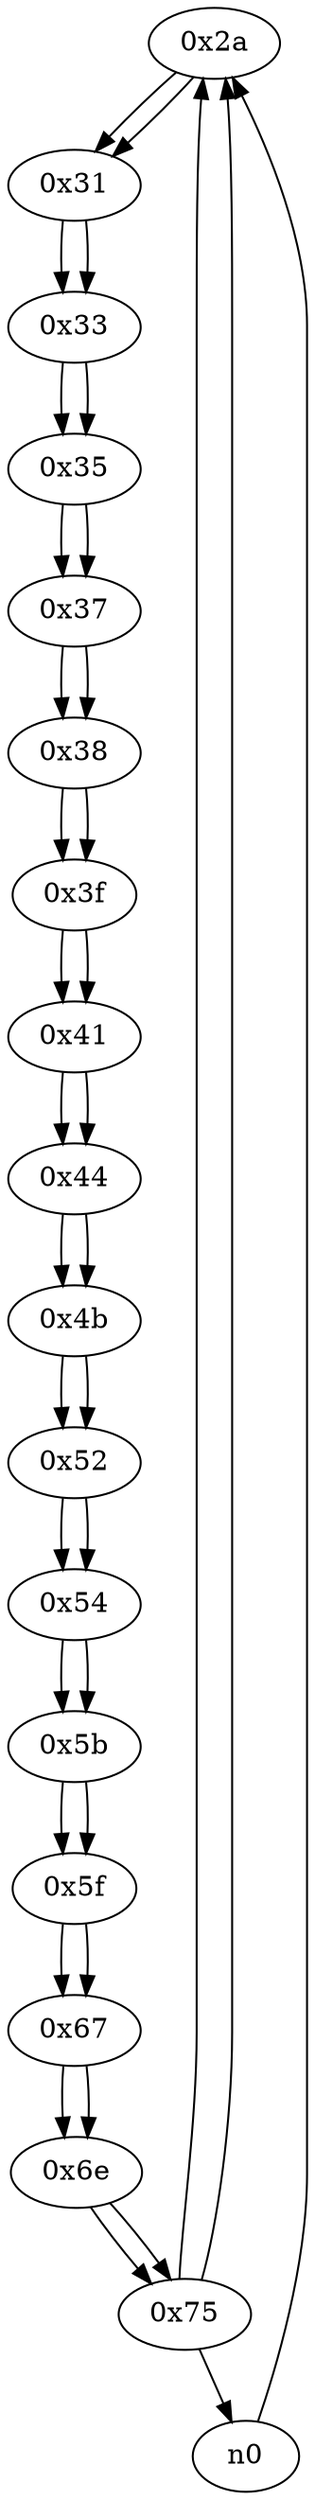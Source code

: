 digraph G{
/* nodes */
/* Start Freq.: 859 */
/* entry: 0x2a  */
  n1 [label="0x2a"]
  n2 [label="0x31"]
  n3 [label="0x35"]
  n4 [label="0x37"]
  n5 [label="0x38"]
  n6 [label="0x3f"]
  n7 [label="0x41"]
  n8 [label="0x44"]
  n9 [label="0x4b"]
  na [label="0x52"]
  nb [label="0x54"]
  nc [label="0x5b"]
  nd [label="0x33"]
  ne [label="0x5f"]
  nf [label="0x67"]
  n10 [label="0x6e"]
  n11 [label="0x75"]
/* edges */
n1 -> n2;
n11 -> n1;
n0 -> n1;
n2 -> nd;
n1 -> n2;
n3 -> n4;
nd -> n3;
n4 -> n5;
n3 -> n4;
n5 -> n6;
n4 -> n5;
n6 -> n7;
n5 -> n6;
n7 -> n8;
n6 -> n7;
n8 -> n9;
n7 -> n8;
n9 -> na;
n8 -> n9;
na -> nb;
n9 -> na;
nb -> nc;
na -> nb;
nc -> ne;
nb -> nc;
nd -> n3;
n2 -> nd;
ne -> nf;
nc -> ne;
nf -> n10;
ne -> nf;
n10 -> n11;
nf -> n10;
n11 -> n0;
n11 -> n1;
n10 -> n11;
}
